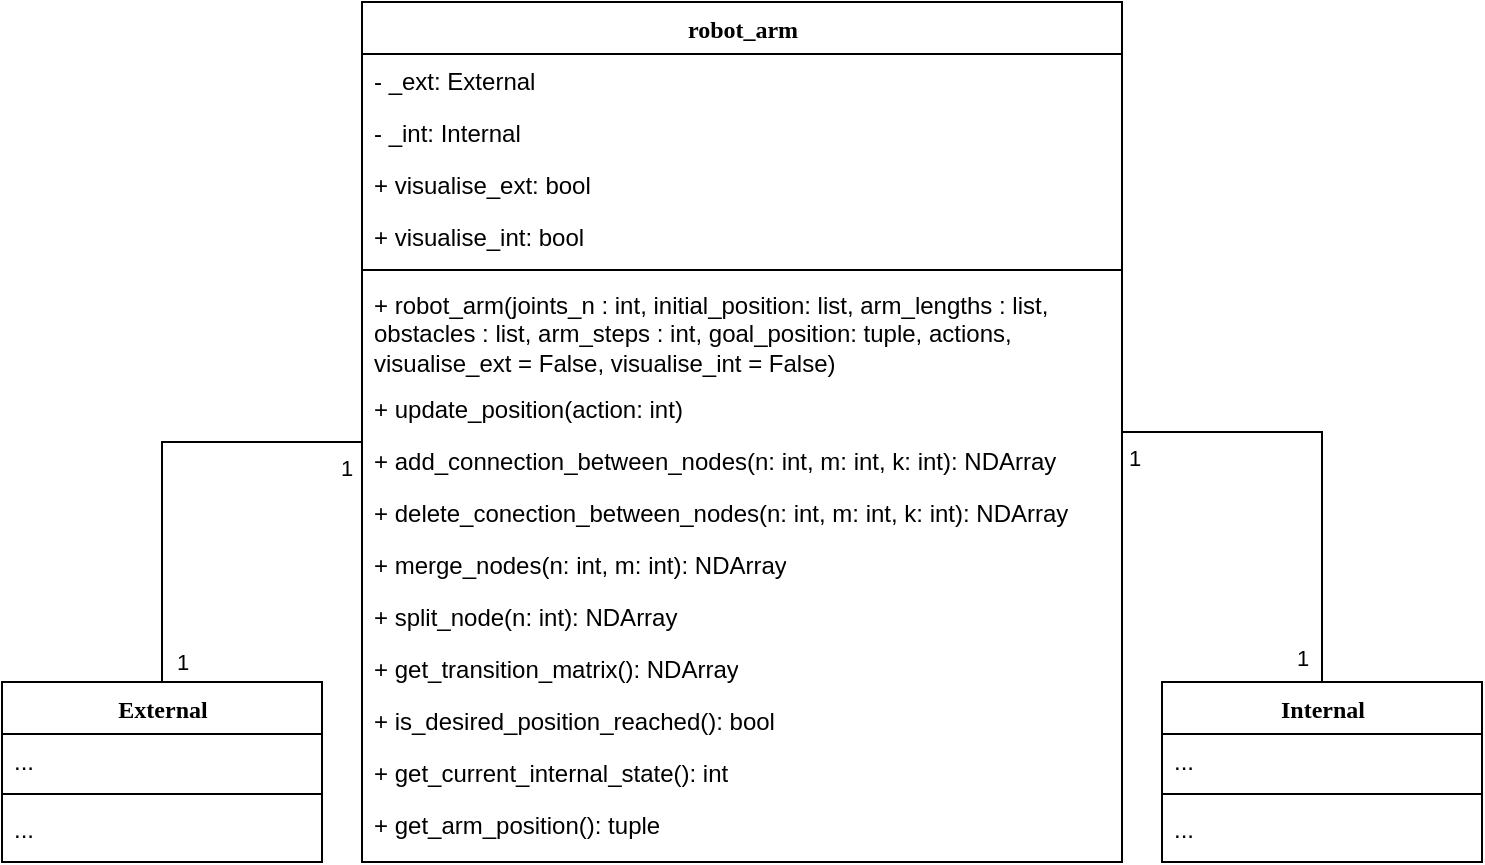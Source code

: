 <mxfile version="20.6.2" type="device"><diagram name="Page-1" id="9f46799a-70d6-7492-0946-bef42562c5a5"><mxGraphModel dx="2285" dy="588" grid="1" gridSize="10" guides="1" tooltips="1" connect="1" arrows="1" fold="1" page="1" pageScale="1" pageWidth="1100" pageHeight="850" background="none" math="0" shadow="0"><root><mxCell id="0"/><mxCell id="1" parent="0"/><mxCell id="78961159f06e98e8-17" value="robot_arm" style="swimlane;html=1;fontStyle=1;align=center;verticalAlign=top;childLayout=stackLayout;horizontal=1;startSize=26;horizontalStack=0;resizeParent=1;resizeLast=0;collapsible=1;marginBottom=0;swimlaneFillColor=#ffffff;rounded=0;shadow=0;comic=0;labelBackgroundColor=none;strokeWidth=1;fillColor=none;fontFamily=Verdana;fontSize=12" parent="1" vertex="1"><mxGeometry x="50" y="40" width="380" height="430" as="geometry"/></mxCell><mxCell id="78961159f06e98e8-21" value="- _ext: External" style="text;html=1;strokeColor=none;fillColor=none;align=left;verticalAlign=top;spacingLeft=4;spacingRight=4;whiteSpace=wrap;overflow=hidden;rotatable=0;points=[[0,0.5],[1,0.5]];portConstraint=eastwest;" parent="78961159f06e98e8-17" vertex="1"><mxGeometry y="26" width="380" height="26" as="geometry"/></mxCell><mxCell id="H9O-b5JL3nQWhgFs0IOY-35" value="- _int: Internal" style="text;html=1;strokeColor=none;fillColor=none;align=left;verticalAlign=top;spacingLeft=4;spacingRight=4;whiteSpace=wrap;overflow=hidden;rotatable=0;points=[[0,0.5],[1,0.5]];portConstraint=eastwest;" vertex="1" parent="78961159f06e98e8-17"><mxGeometry y="52" width="380" height="26" as="geometry"/></mxCell><mxCell id="H9O-b5JL3nQWhgFs0IOY-36" value="+ visualise_ext: bool" style="text;html=1;strokeColor=none;fillColor=none;align=left;verticalAlign=top;spacingLeft=4;spacingRight=4;whiteSpace=wrap;overflow=hidden;rotatable=0;points=[[0,0.5],[1,0.5]];portConstraint=eastwest;" vertex="1" parent="78961159f06e98e8-17"><mxGeometry y="78" width="380" height="26" as="geometry"/></mxCell><mxCell id="H9O-b5JL3nQWhgFs0IOY-37" value="+ visualise_int: bool" style="text;html=1;strokeColor=none;fillColor=none;align=left;verticalAlign=top;spacingLeft=4;spacingRight=4;whiteSpace=wrap;overflow=hidden;rotatable=0;points=[[0,0.5],[1,0.5]];portConstraint=eastwest;" vertex="1" parent="78961159f06e98e8-17"><mxGeometry y="104" width="380" height="26" as="geometry"/></mxCell><mxCell id="78961159f06e98e8-19" value="" style="line;html=1;strokeWidth=1;fillColor=none;align=left;verticalAlign=middle;spacingTop=-1;spacingLeft=3;spacingRight=3;rotatable=0;labelPosition=right;points=[];portConstraint=eastwest;" parent="78961159f06e98e8-17" vertex="1"><mxGeometry y="130" width="380" height="8" as="geometry"/></mxCell><mxCell id="H9O-b5JL3nQWhgFs0IOY-38" value="+ robot_arm(joints_n : int, initial_position: list, arm_lengths : list, obstacles : list, arm_steps : int, goal_position: tuple, actions, visualise_ext = False, visualise_int = False)" style="text;html=1;strokeColor=none;fillColor=none;align=left;verticalAlign=top;spacingLeft=4;spacingRight=4;whiteSpace=wrap;overflow=hidden;rotatable=0;points=[[0,0.5],[1,0.5]];portConstraint=eastwest;" vertex="1" parent="78961159f06e98e8-17"><mxGeometry y="138" width="380" height="52" as="geometry"/></mxCell><mxCell id="78961159f06e98e8-20" value="+ update_position(action: int)" style="text;html=1;strokeColor=none;fillColor=none;align=left;verticalAlign=top;spacingLeft=4;spacingRight=4;whiteSpace=wrap;overflow=hidden;rotatable=0;points=[[0,0.5],[1,0.5]];portConstraint=eastwest;" parent="78961159f06e98e8-17" vertex="1"><mxGeometry y="190" width="380" height="26" as="geometry"/></mxCell><mxCell id="H9O-b5JL3nQWhgFs0IOY-31" value="+ add_connection_between_nodes(n: int, m: int, k: int): NDArray" style="text;html=1;strokeColor=none;fillColor=none;align=left;verticalAlign=top;spacingLeft=4;spacingRight=4;whiteSpace=wrap;overflow=hidden;rotatable=0;points=[[0,0.5],[1,0.5]];portConstraint=eastwest;" vertex="1" parent="78961159f06e98e8-17"><mxGeometry y="216" width="380" height="26" as="geometry"/></mxCell><mxCell id="H9O-b5JL3nQWhgFs0IOY-32" value="+ delete_conection_between_nodes(n: int, m: int, k: int): NDArray" style="text;html=1;strokeColor=none;fillColor=none;align=left;verticalAlign=top;spacingLeft=4;spacingRight=4;whiteSpace=wrap;overflow=hidden;rotatable=0;points=[[0,0.5],[1,0.5]];portConstraint=eastwest;" vertex="1" parent="78961159f06e98e8-17"><mxGeometry y="242" width="380" height="26" as="geometry"/></mxCell><mxCell id="H9O-b5JL3nQWhgFs0IOY-34" value="+ merge_nodes(n: int, m: int): NDArray" style="text;html=1;strokeColor=none;fillColor=none;align=left;verticalAlign=top;spacingLeft=4;spacingRight=4;whiteSpace=wrap;overflow=hidden;rotatable=0;points=[[0,0.5],[1,0.5]];portConstraint=eastwest;" vertex="1" parent="78961159f06e98e8-17"><mxGeometry y="268" width="380" height="26" as="geometry"/></mxCell><mxCell id="H9O-b5JL3nQWhgFs0IOY-30" value="+ split_node(n: int): NDArray" style="text;html=1;strokeColor=none;fillColor=none;align=left;verticalAlign=top;spacingLeft=4;spacingRight=4;whiteSpace=wrap;overflow=hidden;rotatable=0;points=[[0,0.5],[1,0.5]];portConstraint=eastwest;" vertex="1" parent="78961159f06e98e8-17"><mxGeometry y="294" width="380" height="26" as="geometry"/></mxCell><mxCell id="H9O-b5JL3nQWhgFs0IOY-29" value="+ get_transition_matrix(): NDArray" style="text;html=1;strokeColor=none;fillColor=none;align=left;verticalAlign=top;spacingLeft=4;spacingRight=4;whiteSpace=wrap;overflow=hidden;rotatable=0;points=[[0,0.5],[1,0.5]];portConstraint=eastwest;" vertex="1" parent="78961159f06e98e8-17"><mxGeometry y="320" width="380" height="26" as="geometry"/></mxCell><mxCell id="H9O-b5JL3nQWhgFs0IOY-27" value="+ is_desired_position_reached(): bool" style="text;html=1;strokeColor=none;fillColor=none;align=left;verticalAlign=top;spacingLeft=4;spacingRight=4;whiteSpace=wrap;overflow=hidden;rotatable=0;points=[[0,0.5],[1,0.5]];portConstraint=eastwest;" vertex="1" parent="78961159f06e98e8-17"><mxGeometry y="346" width="380" height="26" as="geometry"/></mxCell><mxCell id="H9O-b5JL3nQWhgFs0IOY-28" value="+ get_current_internal_state(): int" style="text;html=1;strokeColor=none;fillColor=none;align=left;verticalAlign=top;spacingLeft=4;spacingRight=4;whiteSpace=wrap;overflow=hidden;rotatable=0;points=[[0,0.5],[1,0.5]];portConstraint=eastwest;" vertex="1" parent="78961159f06e98e8-17"><mxGeometry y="372" width="380" height="26" as="geometry"/></mxCell><mxCell id="78961159f06e98e8-27" value="+ get_arm_position(): tuple" style="text;html=1;strokeColor=none;fillColor=none;align=left;verticalAlign=top;spacingLeft=4;spacingRight=4;whiteSpace=wrap;overflow=hidden;rotatable=0;points=[[0,0.5],[1,0.5]];portConstraint=eastwest;" parent="78961159f06e98e8-17" vertex="1"><mxGeometry y="398" width="380" height="26" as="geometry"/></mxCell><mxCell id="H9O-b5JL3nQWhgFs0IOY-1" value="Internal" style="swimlane;html=1;fontStyle=1;align=center;verticalAlign=top;childLayout=stackLayout;horizontal=1;startSize=26;horizontalStack=0;resizeParent=1;resizeLast=0;collapsible=1;marginBottom=0;swimlaneFillColor=#ffffff;rounded=0;shadow=0;comic=0;labelBackgroundColor=none;strokeWidth=1;fillColor=none;fontFamily=Verdana;fontSize=12" vertex="1" parent="1"><mxGeometry x="450" y="380" width="160" height="90" as="geometry"/></mxCell><mxCell id="H9O-b5JL3nQWhgFs0IOY-2" value="..." style="text;html=1;strokeColor=none;fillColor=none;align=left;verticalAlign=top;spacingLeft=4;spacingRight=4;whiteSpace=wrap;overflow=hidden;rotatable=0;points=[[0,0.5],[1,0.5]];portConstraint=eastwest;" vertex="1" parent="H9O-b5JL3nQWhgFs0IOY-1"><mxGeometry y="26" width="160" height="26" as="geometry"/></mxCell><mxCell id="H9O-b5JL3nQWhgFs0IOY-7" value="" style="line;html=1;strokeWidth=1;fillColor=none;align=left;verticalAlign=middle;spacingTop=-1;spacingLeft=3;spacingRight=3;rotatable=0;labelPosition=right;points=[];portConstraint=eastwest;" vertex="1" parent="H9O-b5JL3nQWhgFs0IOY-1"><mxGeometry y="52" width="160" height="8" as="geometry"/></mxCell><mxCell id="H9O-b5JL3nQWhgFs0IOY-8" value="..." style="text;html=1;strokeColor=none;fillColor=none;align=left;verticalAlign=top;spacingLeft=4;spacingRight=4;whiteSpace=wrap;overflow=hidden;rotatable=0;points=[[0,0.5],[1,0.5]];portConstraint=eastwest;" vertex="1" parent="H9O-b5JL3nQWhgFs0IOY-1"><mxGeometry y="60" width="160" height="26" as="geometry"/></mxCell><mxCell id="H9O-b5JL3nQWhgFs0IOY-10" value="External" style="swimlane;html=1;fontStyle=1;align=center;verticalAlign=top;childLayout=stackLayout;horizontal=1;startSize=26;horizontalStack=0;resizeParent=1;resizeLast=0;collapsible=1;marginBottom=0;swimlaneFillColor=#ffffff;rounded=0;shadow=0;comic=0;labelBackgroundColor=none;strokeWidth=1;fillColor=none;fontFamily=Verdana;fontSize=12" vertex="1" parent="1"><mxGeometry x="-130" y="380" width="160" height="90" as="geometry"/></mxCell><mxCell id="H9O-b5JL3nQWhgFs0IOY-15" value="..." style="text;html=1;strokeColor=none;fillColor=none;align=left;verticalAlign=top;spacingLeft=4;spacingRight=4;whiteSpace=wrap;overflow=hidden;rotatable=0;points=[[0,0.5],[1,0.5]];portConstraint=eastwest;" vertex="1" parent="H9O-b5JL3nQWhgFs0IOY-10"><mxGeometry y="26" width="160" height="26" as="geometry"/></mxCell><mxCell id="H9O-b5JL3nQWhgFs0IOY-16" value="" style="line;html=1;strokeWidth=1;fillColor=none;align=left;verticalAlign=middle;spacingTop=-1;spacingLeft=3;spacingRight=3;rotatable=0;labelPosition=right;points=[];portConstraint=eastwest;" vertex="1" parent="H9O-b5JL3nQWhgFs0IOY-10"><mxGeometry y="52" width="160" height="8" as="geometry"/></mxCell><mxCell id="H9O-b5JL3nQWhgFs0IOY-17" value="..." style="text;html=1;strokeColor=none;fillColor=none;align=left;verticalAlign=top;spacingLeft=4;spacingRight=4;whiteSpace=wrap;overflow=hidden;rotatable=0;points=[[0,0.5],[1,0.5]];portConstraint=eastwest;" vertex="1" parent="H9O-b5JL3nQWhgFs0IOY-10"><mxGeometry y="60" width="160" height="26" as="geometry"/></mxCell><mxCell id="H9O-b5JL3nQWhgFs0IOY-19" style="edgeStyle=orthogonalEdgeStyle;rounded=0;orthogonalLoop=1;jettySize=auto;html=1;entryX=0.5;entryY=0;entryDx=0;entryDy=0;endArrow=none;endFill=0;exitX=0;exitY=0.5;exitDx=0;exitDy=0;" edge="1" parent="1" source="78961159f06e98e8-17" target="H9O-b5JL3nQWhgFs0IOY-10"><mxGeometry relative="1" as="geometry"><mxPoint x="40" y="220" as="sourcePoint"/><Array as="points"><mxPoint x="50" y="260"/><mxPoint x="-50" y="260"/></Array></mxGeometry></mxCell><mxCell id="H9O-b5JL3nQWhgFs0IOY-21" value="1" style="edgeLabel;html=1;align=center;verticalAlign=middle;resizable=0;points=[];" vertex="1" connectable="0" parent="H9O-b5JL3nQWhgFs0IOY-19"><mxGeometry x="0.77" y="1" relative="1" as="geometry"><mxPoint x="9" y="16" as="offset"/></mxGeometry></mxCell><mxCell id="H9O-b5JL3nQWhgFs0IOY-22" value="1" style="edgeLabel;html=1;align=center;verticalAlign=middle;resizable=0;points=[];" vertex="1" connectable="0" parent="H9O-b5JL3nQWhgFs0IOY-19"><mxGeometry x="-0.884" relative="1" as="geometry"><mxPoint y="13" as="offset"/></mxGeometry></mxCell><mxCell id="H9O-b5JL3nQWhgFs0IOY-20" style="edgeStyle=orthogonalEdgeStyle;rounded=0;orthogonalLoop=1;jettySize=auto;html=1;entryX=0.5;entryY=0;entryDx=0;entryDy=0;endArrow=none;endFill=0;exitX=1;exitY=0.5;exitDx=0;exitDy=0;" edge="1" parent="1" source="78961159f06e98e8-17" target="H9O-b5JL3nQWhgFs0IOY-1"><mxGeometry relative="1" as="geometry"><mxPoint x="340" y="207" as="sourcePoint"/></mxGeometry></mxCell><mxCell id="H9O-b5JL3nQWhgFs0IOY-23" value="1" style="edgeLabel;html=1;align=center;verticalAlign=middle;resizable=0;points=[];" vertex="1" connectable="0" parent="H9O-b5JL3nQWhgFs0IOY-20"><mxGeometry x="-0.888" relative="1" as="geometry"><mxPoint x="-7" y="13" as="offset"/></mxGeometry></mxCell><mxCell id="H9O-b5JL3nQWhgFs0IOY-25" value="1" style="edgeLabel;html=1;align=center;verticalAlign=middle;resizable=0;points=[];" vertex="1" connectable="0" parent="H9O-b5JL3nQWhgFs0IOY-20"><mxGeometry x="0.89" relative="1" as="geometry"><mxPoint x="-10" as="offset"/></mxGeometry></mxCell></root></mxGraphModel></diagram></mxfile>